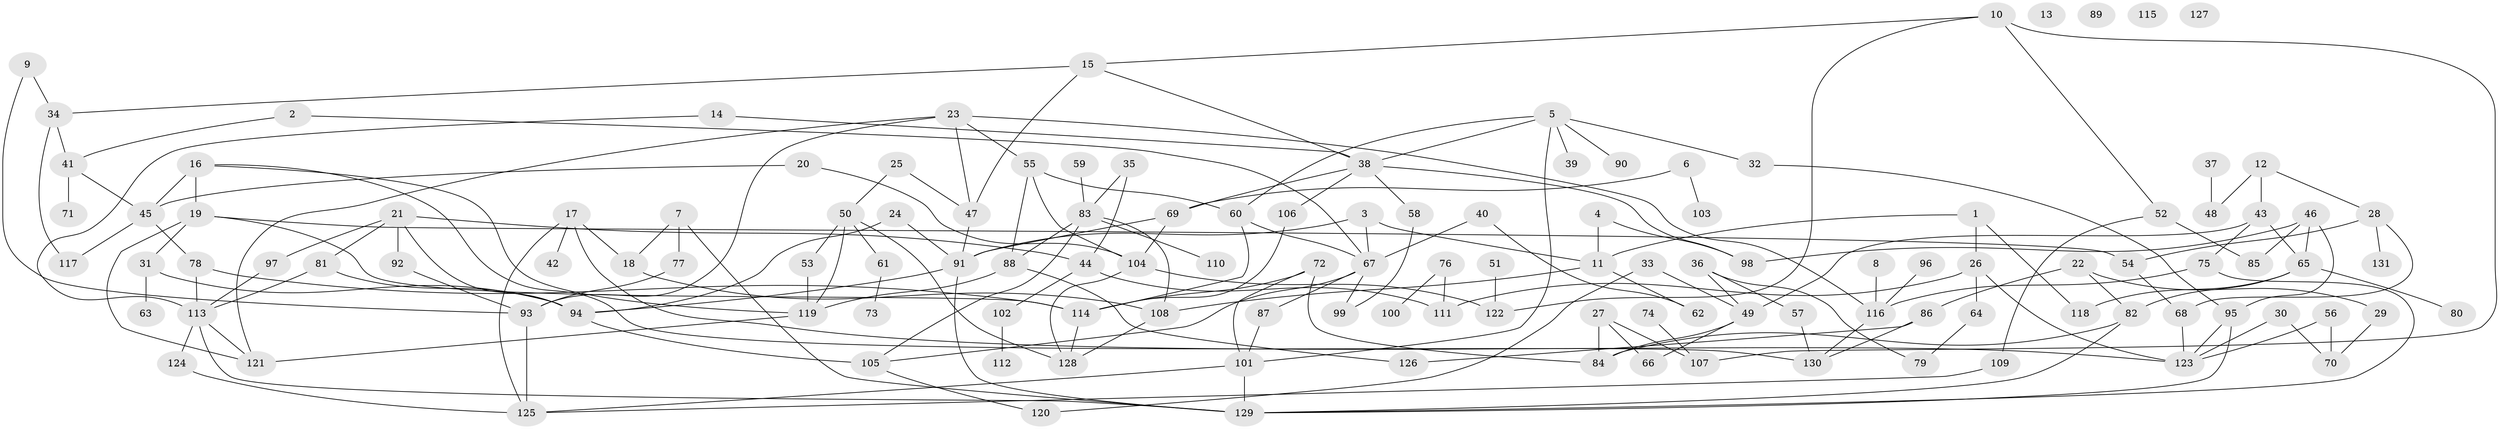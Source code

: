 // Generated by graph-tools (version 1.1) at 2025/12/03/09/25 04:12:54]
// undirected, 131 vertices, 196 edges
graph export_dot {
graph [start="1"]
  node [color=gray90,style=filled];
  1;
  2;
  3;
  4;
  5;
  6;
  7;
  8;
  9;
  10;
  11;
  12;
  13;
  14;
  15;
  16;
  17;
  18;
  19;
  20;
  21;
  22;
  23;
  24;
  25;
  26;
  27;
  28;
  29;
  30;
  31;
  32;
  33;
  34;
  35;
  36;
  37;
  38;
  39;
  40;
  41;
  42;
  43;
  44;
  45;
  46;
  47;
  48;
  49;
  50;
  51;
  52;
  53;
  54;
  55;
  56;
  57;
  58;
  59;
  60;
  61;
  62;
  63;
  64;
  65;
  66;
  67;
  68;
  69;
  70;
  71;
  72;
  73;
  74;
  75;
  76;
  77;
  78;
  79;
  80;
  81;
  82;
  83;
  84;
  85;
  86;
  87;
  88;
  89;
  90;
  91;
  92;
  93;
  94;
  95;
  96;
  97;
  98;
  99;
  100;
  101;
  102;
  103;
  104;
  105;
  106;
  107;
  108;
  109;
  110;
  111;
  112;
  113;
  114;
  115;
  116;
  117;
  118;
  119;
  120;
  121;
  122;
  123;
  124;
  125;
  126;
  127;
  128;
  129;
  130;
  131;
  1 -- 11;
  1 -- 26;
  1 -- 118;
  2 -- 41;
  2 -- 67;
  3 -- 11;
  3 -- 67;
  3 -- 91;
  4 -- 11;
  4 -- 98;
  5 -- 32;
  5 -- 38;
  5 -- 39;
  5 -- 60;
  5 -- 90;
  5 -- 101;
  6 -- 69;
  6 -- 103;
  7 -- 18;
  7 -- 77;
  7 -- 129;
  8 -- 116;
  9 -- 34;
  9 -- 93;
  10 -- 15;
  10 -- 52;
  10 -- 107;
  10 -- 122;
  11 -- 62;
  11 -- 108;
  12 -- 28;
  12 -- 43;
  12 -- 48;
  14 -- 38;
  14 -- 113;
  15 -- 34;
  15 -- 38;
  15 -- 47;
  16 -- 19;
  16 -- 45;
  16 -- 119;
  16 -- 130;
  17 -- 18;
  17 -- 42;
  17 -- 123;
  17 -- 125;
  18 -- 108;
  19 -- 31;
  19 -- 54;
  19 -- 114;
  19 -- 121;
  20 -- 45;
  20 -- 104;
  21 -- 44;
  21 -- 81;
  21 -- 92;
  21 -- 94;
  21 -- 97;
  22 -- 29;
  22 -- 82;
  22 -- 86;
  23 -- 47;
  23 -- 55;
  23 -- 93;
  23 -- 116;
  23 -- 121;
  24 -- 91;
  24 -- 94;
  25 -- 47;
  25 -- 50;
  26 -- 64;
  26 -- 111;
  26 -- 123;
  27 -- 66;
  27 -- 84;
  27 -- 107;
  28 -- 54;
  28 -- 68;
  28 -- 131;
  29 -- 70;
  30 -- 70;
  30 -- 123;
  31 -- 63;
  31 -- 94;
  32 -- 95;
  33 -- 49;
  33 -- 120;
  34 -- 41;
  34 -- 117;
  35 -- 44;
  35 -- 83;
  36 -- 49;
  36 -- 57;
  36 -- 79;
  37 -- 48;
  38 -- 58;
  38 -- 69;
  38 -- 98;
  38 -- 106;
  40 -- 62;
  40 -- 67;
  41 -- 45;
  41 -- 71;
  43 -- 49;
  43 -- 65;
  43 -- 75;
  44 -- 102;
  44 -- 111;
  45 -- 78;
  45 -- 117;
  46 -- 65;
  46 -- 85;
  46 -- 95;
  46 -- 98;
  47 -- 91;
  49 -- 66;
  49 -- 84;
  50 -- 53;
  50 -- 61;
  50 -- 119;
  50 -- 128;
  51 -- 122;
  52 -- 85;
  52 -- 109;
  53 -- 119;
  54 -- 68;
  55 -- 60;
  55 -- 88;
  55 -- 104;
  56 -- 70;
  56 -- 123;
  57 -- 130;
  58 -- 99;
  59 -- 83;
  60 -- 67;
  60 -- 114;
  61 -- 73;
  64 -- 79;
  65 -- 80;
  65 -- 82;
  65 -- 118;
  67 -- 87;
  67 -- 99;
  67 -- 105;
  68 -- 123;
  69 -- 91;
  69 -- 104;
  72 -- 84;
  72 -- 101;
  72 -- 114;
  74 -- 107;
  75 -- 116;
  75 -- 129;
  76 -- 100;
  76 -- 111;
  77 -- 93;
  78 -- 113;
  78 -- 114;
  81 -- 94;
  81 -- 113;
  82 -- 84;
  82 -- 129;
  83 -- 88;
  83 -- 105;
  83 -- 108;
  83 -- 110;
  86 -- 126;
  86 -- 130;
  87 -- 101;
  88 -- 119;
  88 -- 126;
  91 -- 94;
  91 -- 129;
  92 -- 93;
  93 -- 125;
  94 -- 105;
  95 -- 123;
  95 -- 129;
  96 -- 116;
  97 -- 113;
  101 -- 125;
  101 -- 129;
  102 -- 112;
  104 -- 122;
  104 -- 128;
  105 -- 120;
  106 -- 114;
  108 -- 128;
  109 -- 125;
  113 -- 121;
  113 -- 124;
  113 -- 129;
  114 -- 128;
  116 -- 130;
  119 -- 121;
  124 -- 125;
}

